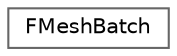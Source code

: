 digraph "Graphical Class Hierarchy"
{
 // INTERACTIVE_SVG=YES
 // LATEX_PDF_SIZE
  bgcolor="transparent";
  edge [fontname=Helvetica,fontsize=10,labelfontname=Helvetica,labelfontsize=10];
  node [fontname=Helvetica,fontsize=10,shape=box,height=0.2,width=0.4];
  rankdir="LR";
  Node0 [id="Node000000",label="FMeshBatch",height=0.2,width=0.4,color="grey40", fillcolor="white", style="filled",URL="$d4/d3d/structFMeshBatch.html",tooltip="A batch of mesh elements, all with the same material and vertex buffer."];
}
